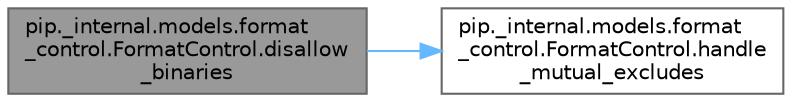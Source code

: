 digraph "pip._internal.models.format_control.FormatControl.disallow_binaries"
{
 // LATEX_PDF_SIZE
  bgcolor="transparent";
  edge [fontname=Helvetica,fontsize=10,labelfontname=Helvetica,labelfontsize=10];
  node [fontname=Helvetica,fontsize=10,shape=box,height=0.2,width=0.4];
  rankdir="LR";
  Node1 [id="Node000001",label="pip._internal.models.format\l_control.FormatControl.disallow\l_binaries",height=0.2,width=0.4,color="gray40", fillcolor="grey60", style="filled", fontcolor="black",tooltip=" "];
  Node1 -> Node2 [id="edge1_Node000001_Node000002",color="steelblue1",style="solid",tooltip=" "];
  Node2 [id="Node000002",label="pip._internal.models.format\l_control.FormatControl.handle\l_mutual_excludes",height=0.2,width=0.4,color="grey40", fillcolor="white", style="filled",URL="$classpip_1_1__internal_1_1models_1_1format__control_1_1_format_control.html#aba663e8ec18f966a4b7d511536b100b0",tooltip=" "];
}
